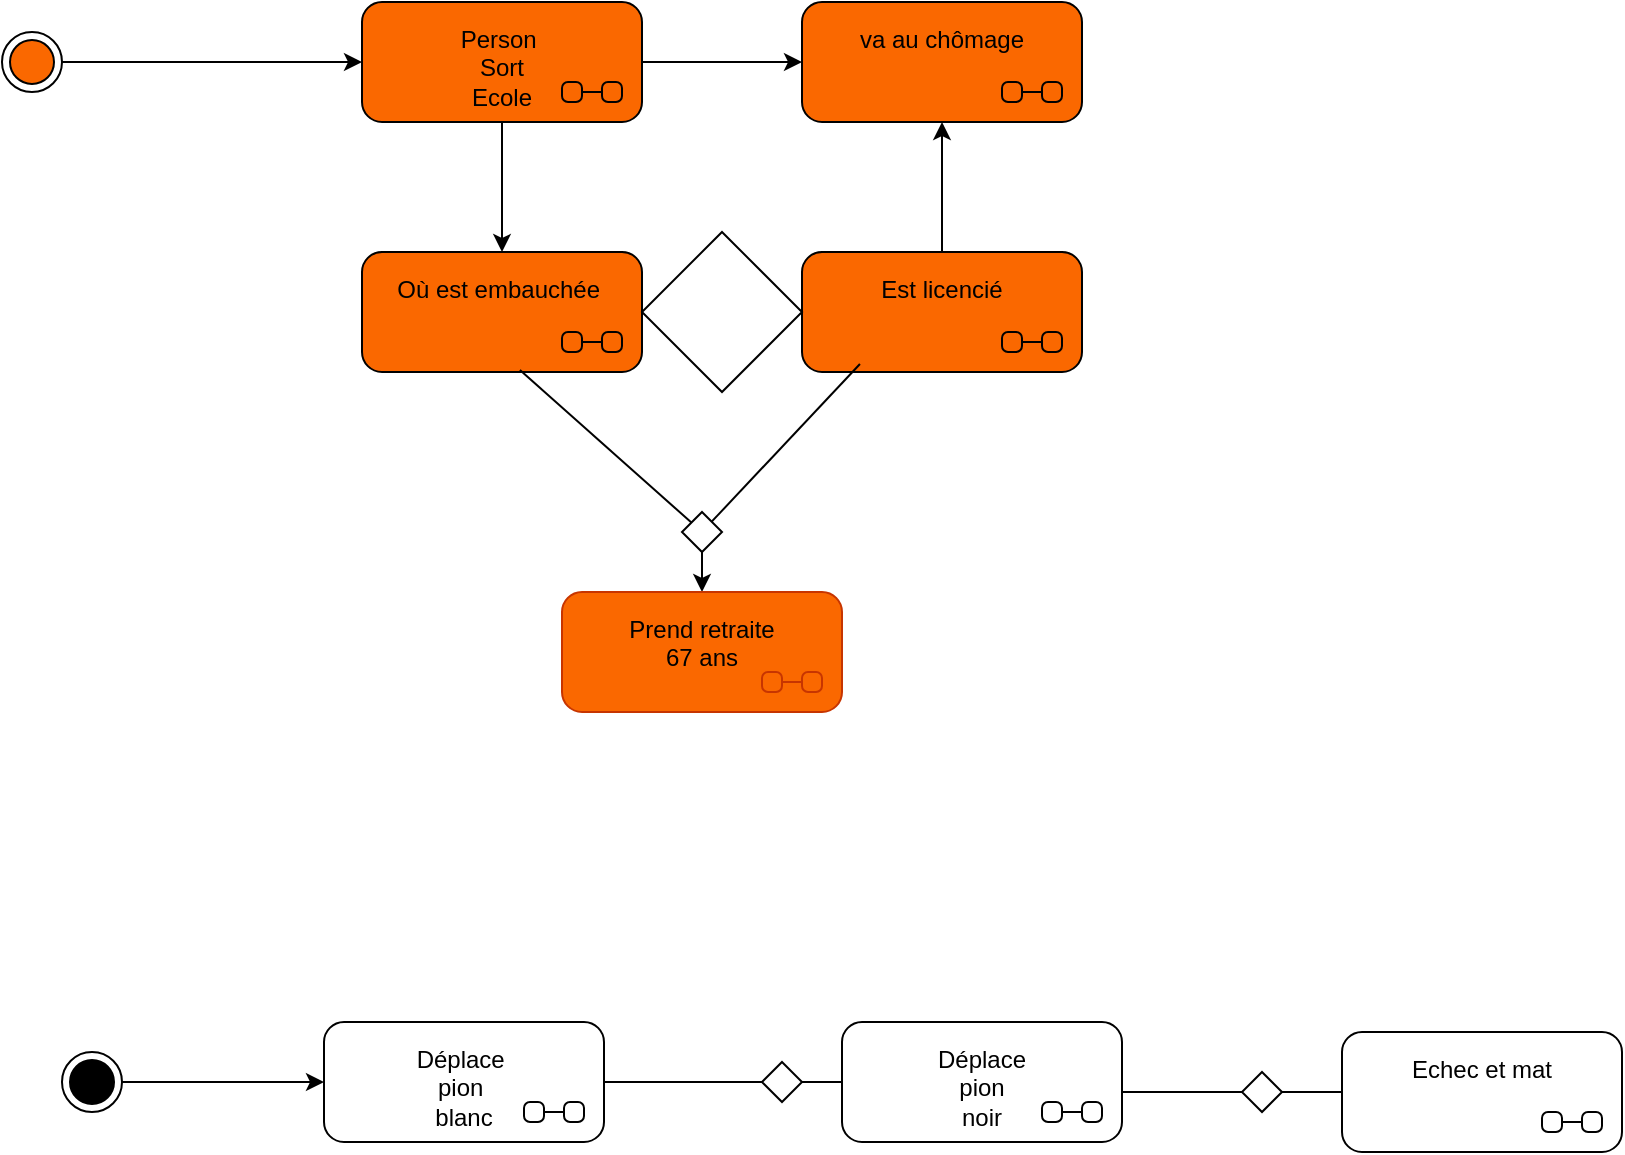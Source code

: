 <mxfile version="26.0.7">
  <diagram name="Page-1" id="htie52m5lzx_B7DPwPxJ">
    <mxGraphModel dx="954" dy="646" grid="1" gridSize="10" guides="1" tooltips="1" connect="1" arrows="1" fold="1" page="1" pageScale="1" pageWidth="827" pageHeight="1169" math="0" shadow="0">
      <root>
        <mxCell id="0" />
        <mxCell id="1" parent="0" />
        <mxCell id="Ul_6RHFBqRUCSH85dnKk-5" style="edgeStyle=orthogonalEdgeStyle;rounded=1;orthogonalLoop=1;jettySize=auto;html=1;exitX=1;exitY=0.5;exitDx=0;exitDy=0;fillColor=#fa6800;strokeColor=default;shadow=0;" edge="1" parent="1" source="Ul_6RHFBqRUCSH85dnKk-2">
          <mxGeometry relative="1" as="geometry">
            <mxPoint x="250" y="85" as="targetPoint" />
          </mxGeometry>
        </mxCell>
        <mxCell id="Ul_6RHFBqRUCSH85dnKk-2" value="" style="ellipse;html=1;shape=endState;fillColor=#fa6800;strokeColor=default;rounded=1;fontColor=#000000;shadow=0;" vertex="1" parent="1">
          <mxGeometry x="70" y="70" width="30" height="30" as="geometry" />
        </mxCell>
        <mxCell id="Ul_6RHFBqRUCSH85dnKk-17" value="" style="edgeStyle=orthogonalEdgeStyle;rounded=1;orthogonalLoop=1;jettySize=auto;html=1;fillColor=#fa6800;strokeColor=default;shadow=0;" edge="1" parent="1" source="Ul_6RHFBqRUCSH85dnKk-11" target="Ul_6RHFBqRUCSH85dnKk-16">
          <mxGeometry relative="1" as="geometry" />
        </mxCell>
        <mxCell id="Ul_6RHFBqRUCSH85dnKk-21" style="edgeStyle=orthogonalEdgeStyle;rounded=0;hachureGap=4;orthogonalLoop=1;jettySize=auto;html=1;exitX=0.5;exitY=1;exitDx=0;exitDy=0;entryX=0.5;entryY=0;entryDx=0;entryDy=0;fontFamily=Architects Daughter;fontSource=https%3A%2F%2Ffonts.googleapis.com%2Fcss%3Ffamily%3DArchitects%2BDaughter;" edge="1" parent="1" source="Ul_6RHFBqRUCSH85dnKk-11" target="Ul_6RHFBqRUCSH85dnKk-18">
          <mxGeometry relative="1" as="geometry" />
        </mxCell>
        <mxCell id="Ul_6RHFBqRUCSH85dnKk-11" value="Person&amp;nbsp;&lt;div&gt;Sort&lt;/div&gt;&lt;div&gt;Ecole&lt;/div&gt;" style="shape=umlState;rounded=1;verticalAlign=top;spacingTop=5;umlStateSymbol=collapseState;absoluteArcSize=1;arcSize=10;html=1;whiteSpace=wrap;fillColor=#fa6800;fontColor=#000000;strokeColor=default;shadow=0;" vertex="1" parent="1">
          <mxGeometry x="250" y="55" width="140" height="60" as="geometry" />
        </mxCell>
        <mxCell id="Ul_6RHFBqRUCSH85dnKk-16" value="va au chômage" style="shape=umlState;rounded=1;verticalAlign=top;spacingTop=5;umlStateSymbol=collapseState;absoluteArcSize=1;arcSize=10;html=1;whiteSpace=wrap;fillColor=#fa6800;fontColor=#000000;strokeColor=default;shadow=0;" vertex="1" parent="1">
          <mxGeometry x="470" y="55" width="140" height="60" as="geometry" />
        </mxCell>
        <mxCell id="Ul_6RHFBqRUCSH85dnKk-23" value="" style="rounded=0;orthogonalLoop=1;jettySize=auto;html=1;elbow=vertical;" edge="1" parent="1" source="Ul_6RHFBqRUCSH85dnKk-18" target="Ul_6RHFBqRUCSH85dnKk-22">
          <mxGeometry relative="1" as="geometry" />
        </mxCell>
        <mxCell id="Ul_6RHFBqRUCSH85dnKk-18" value="Où est embauchée&amp;nbsp;" style="shape=umlState;rounded=1;verticalAlign=top;spacingTop=5;umlStateSymbol=collapseState;absoluteArcSize=1;arcSize=10;html=1;whiteSpace=wrap;fillColor=#fa6800;fontColor=#000000;strokeColor=default;shadow=0;" vertex="1" parent="1">
          <mxGeometry x="250" y="180" width="140" height="60" as="geometry" />
        </mxCell>
        <mxCell id="Ul_6RHFBqRUCSH85dnKk-24" style="edgeStyle=orthogonalEdgeStyle;rounded=0;orthogonalLoop=1;jettySize=auto;html=1;exitX=0.5;exitY=0;exitDx=0;exitDy=0;entryX=0.5;entryY=1;entryDx=0;entryDy=0;" edge="1" parent="1" source="Ul_6RHFBqRUCSH85dnKk-22" target="Ul_6RHFBqRUCSH85dnKk-16">
          <mxGeometry relative="1" as="geometry" />
        </mxCell>
        <mxCell id="Ul_6RHFBqRUCSH85dnKk-22" value="Est licencié" style="shape=umlState;rounded=1;verticalAlign=top;spacingTop=5;umlStateSymbol=collapseState;absoluteArcSize=1;arcSize=10;html=1;whiteSpace=wrap;fillColor=#fa6800;fontColor=#000000;strokeColor=default;shadow=0;" vertex="1" parent="1">
          <mxGeometry x="470" y="180" width="140" height="60" as="geometry" />
        </mxCell>
        <mxCell id="Ul_6RHFBqRUCSH85dnKk-38" style="edgeStyle=orthogonalEdgeStyle;rounded=0;orthogonalLoop=1;jettySize=auto;html=1;exitX=0.5;exitY=1;exitDx=0;exitDy=0;entryX=0.5;entryY=0;entryDx=0;entryDy=0;" edge="1" parent="1" source="Ul_6RHFBqRUCSH85dnKk-33" target="Ul_6RHFBqRUCSH85dnKk-37">
          <mxGeometry relative="1" as="geometry" />
        </mxCell>
        <mxCell id="Ul_6RHFBqRUCSH85dnKk-33" value="" style="rhombus;aspect=fixed;" vertex="1" parent="1">
          <mxGeometry x="410" y="310" width="20" height="20" as="geometry" />
        </mxCell>
        <mxCell id="Ul_6RHFBqRUCSH85dnKk-34" value="" style="endArrow=none;html=1;rounded=0;align=center;verticalAlign=bottom;labelBackgroundColor=none;exitX=0.564;exitY=0.983;exitDx=0;exitDy=0;exitPerimeter=0;" edge="1" target="Ul_6RHFBqRUCSH85dnKk-33" parent="1" source="Ul_6RHFBqRUCSH85dnKk-18">
          <mxGeometry relative="1" as="geometry">
            <mxPoint x="350" y="320" as="sourcePoint" />
          </mxGeometry>
        </mxCell>
        <mxCell id="Ul_6RHFBqRUCSH85dnKk-35" value="" style="endArrow=none;html=1;rounded=0;align=center;verticalAlign=bottom;labelBackgroundColor=none;entryX=0.207;entryY=0.933;entryDx=0;entryDy=0;entryPerimeter=0;" edge="1" source="Ul_6RHFBqRUCSH85dnKk-33" parent="1" target="Ul_6RHFBqRUCSH85dnKk-22">
          <mxGeometry relative="1" as="geometry">
            <mxPoint x="490" y="320" as="targetPoint" />
          </mxGeometry>
        </mxCell>
        <mxCell id="Ul_6RHFBqRUCSH85dnKk-37" value="Prend retraite&lt;div&gt;67 ans&lt;/div&gt;" style="shape=umlState;rounded=1;verticalAlign=top;spacingTop=5;umlStateSymbol=collapseState;absoluteArcSize=1;arcSize=10;html=1;whiteSpace=wrap;fillColor=#fa6800;fontColor=#000000;strokeColor=#C73500;" vertex="1" parent="1">
          <mxGeometry x="350" y="350" width="140" height="60" as="geometry" />
        </mxCell>
        <mxCell id="Ul_6RHFBqRUCSH85dnKk-39" value="" style="rhombus;whiteSpace=wrap;html=1;" vertex="1" parent="1">
          <mxGeometry x="390" y="170" width="80" height="80" as="geometry" />
        </mxCell>
        <mxCell id="Ul_6RHFBqRUCSH85dnKk-45" style="edgeStyle=orthogonalEdgeStyle;rounded=0;orthogonalLoop=1;jettySize=auto;html=1;exitX=1;exitY=0.5;exitDx=0;exitDy=0;entryX=0;entryY=0.5;entryDx=0;entryDy=0;" edge="1" parent="1" source="Ul_6RHFBqRUCSH85dnKk-43" target="Ul_6RHFBqRUCSH85dnKk-44">
          <mxGeometry relative="1" as="geometry" />
        </mxCell>
        <mxCell id="Ul_6RHFBqRUCSH85dnKk-43" value="" style="ellipse;html=1;shape=endState;fillColor=strokeColor;" vertex="1" parent="1">
          <mxGeometry x="100" y="580" width="30" height="30" as="geometry" />
        </mxCell>
        <mxCell id="Ul_6RHFBqRUCSH85dnKk-44" value="Déplace&amp;nbsp;&lt;div&gt;pion&amp;nbsp;&lt;/div&gt;&lt;div&gt;blanc&lt;/div&gt;" style="shape=umlState;rounded=1;verticalAlign=top;spacingTop=5;umlStateSymbol=collapseState;absoluteArcSize=1;arcSize=10;html=1;whiteSpace=wrap;" vertex="1" parent="1">
          <mxGeometry x="231" y="565" width="140" height="60" as="geometry" />
        </mxCell>
        <mxCell id="Ul_6RHFBqRUCSH85dnKk-50" value="" style="rhombus;aspect=fixed;" vertex="1" parent="1">
          <mxGeometry x="450" y="585" width="20" height="20" as="geometry" />
        </mxCell>
        <mxCell id="Ul_6RHFBqRUCSH85dnKk-51" value="" style="endArrow=none;html=1;rounded=0;align=center;verticalAlign=bottom;labelBackgroundColor=none;exitX=1;exitY=0.5;exitDx=0;exitDy=0;" edge="1" target="Ul_6RHFBqRUCSH85dnKk-50" parent="1" source="Ul_6RHFBqRUCSH85dnKk-44">
          <mxGeometry relative="1" as="geometry">
            <mxPoint x="390" y="595" as="sourcePoint" />
          </mxGeometry>
        </mxCell>
        <mxCell id="Ul_6RHFBqRUCSH85dnKk-52" value="" style="endArrow=none;html=1;rounded=0;align=center;verticalAlign=bottom;labelBackgroundColor=none;" edge="1" source="Ul_6RHFBqRUCSH85dnKk-50" parent="1" target="Ul_6RHFBqRUCSH85dnKk-53">
          <mxGeometry relative="1" as="geometry">
            <mxPoint x="530" y="595" as="targetPoint" />
          </mxGeometry>
        </mxCell>
        <mxCell id="Ul_6RHFBqRUCSH85dnKk-53" value="Déplace&lt;div&gt;pion&lt;/div&gt;&lt;div&gt;noir&lt;/div&gt;" style="shape=umlState;rounded=1;verticalAlign=top;spacingTop=5;umlStateSymbol=collapseState;absoluteArcSize=1;arcSize=10;html=1;whiteSpace=wrap;" vertex="1" parent="1">
          <mxGeometry x="490" y="565" width="140" height="60" as="geometry" />
        </mxCell>
        <mxCell id="Ul_6RHFBqRUCSH85dnKk-57" value="" style="rhombus;aspect=fixed;" vertex="1" parent="1">
          <mxGeometry x="690" y="590" width="20" height="20" as="geometry" />
        </mxCell>
        <mxCell id="Ul_6RHFBqRUCSH85dnKk-58" value="" style="endArrow=none;html=1;rounded=0;align=center;verticalAlign=bottom;labelBackgroundColor=none;" edge="1" target="Ul_6RHFBqRUCSH85dnKk-57" parent="1">
          <mxGeometry relative="1" as="geometry">
            <mxPoint x="630" y="600" as="sourcePoint" />
          </mxGeometry>
        </mxCell>
        <mxCell id="Ul_6RHFBqRUCSH85dnKk-59" value="" style="endArrow=none;html=1;rounded=0;align=center;verticalAlign=bottom;labelBackgroundColor=none;" edge="1" source="Ul_6RHFBqRUCSH85dnKk-57" parent="1" target="Ul_6RHFBqRUCSH85dnKk-60">
          <mxGeometry relative="1" as="geometry">
            <mxPoint x="770" y="600" as="targetPoint" />
          </mxGeometry>
        </mxCell>
        <mxCell id="Ul_6RHFBqRUCSH85dnKk-60" value="Echec et mat" style="shape=umlState;rounded=1;verticalAlign=top;spacingTop=5;umlStateSymbol=collapseState;absoluteArcSize=1;arcSize=10;html=1;whiteSpace=wrap;" vertex="1" parent="1">
          <mxGeometry x="740" y="570" width="140" height="60" as="geometry" />
        </mxCell>
      </root>
    </mxGraphModel>
  </diagram>
</mxfile>
